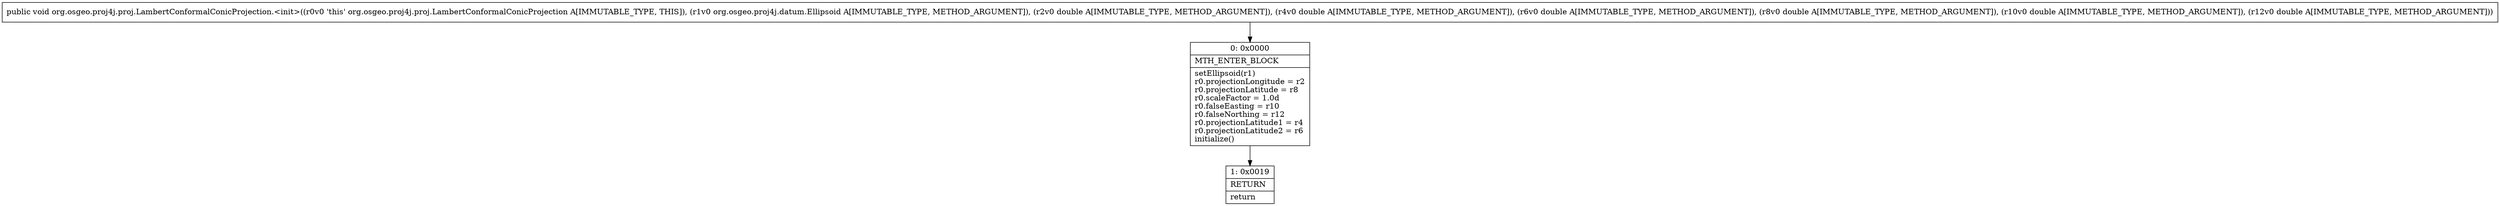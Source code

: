 digraph "CFG fororg.osgeo.proj4j.proj.LambertConformalConicProjection.\<init\>(Lorg\/osgeo\/proj4j\/datum\/Ellipsoid;DDDDDD)V" {
Node_0 [shape=record,label="{0\:\ 0x0000|MTH_ENTER_BLOCK\l|setEllipsoid(r1)\lr0.projectionLongitude = r2\lr0.projectionLatitude = r8\lr0.scaleFactor = 1.0d\lr0.falseEasting = r10\lr0.falseNorthing = r12\lr0.projectionLatitude1 = r4\lr0.projectionLatitude2 = r6\linitialize()\l}"];
Node_1 [shape=record,label="{1\:\ 0x0019|RETURN\l|return\l}"];
MethodNode[shape=record,label="{public void org.osgeo.proj4j.proj.LambertConformalConicProjection.\<init\>((r0v0 'this' org.osgeo.proj4j.proj.LambertConformalConicProjection A[IMMUTABLE_TYPE, THIS]), (r1v0 org.osgeo.proj4j.datum.Ellipsoid A[IMMUTABLE_TYPE, METHOD_ARGUMENT]), (r2v0 double A[IMMUTABLE_TYPE, METHOD_ARGUMENT]), (r4v0 double A[IMMUTABLE_TYPE, METHOD_ARGUMENT]), (r6v0 double A[IMMUTABLE_TYPE, METHOD_ARGUMENT]), (r8v0 double A[IMMUTABLE_TYPE, METHOD_ARGUMENT]), (r10v0 double A[IMMUTABLE_TYPE, METHOD_ARGUMENT]), (r12v0 double A[IMMUTABLE_TYPE, METHOD_ARGUMENT])) }"];
MethodNode -> Node_0;
Node_0 -> Node_1;
}

